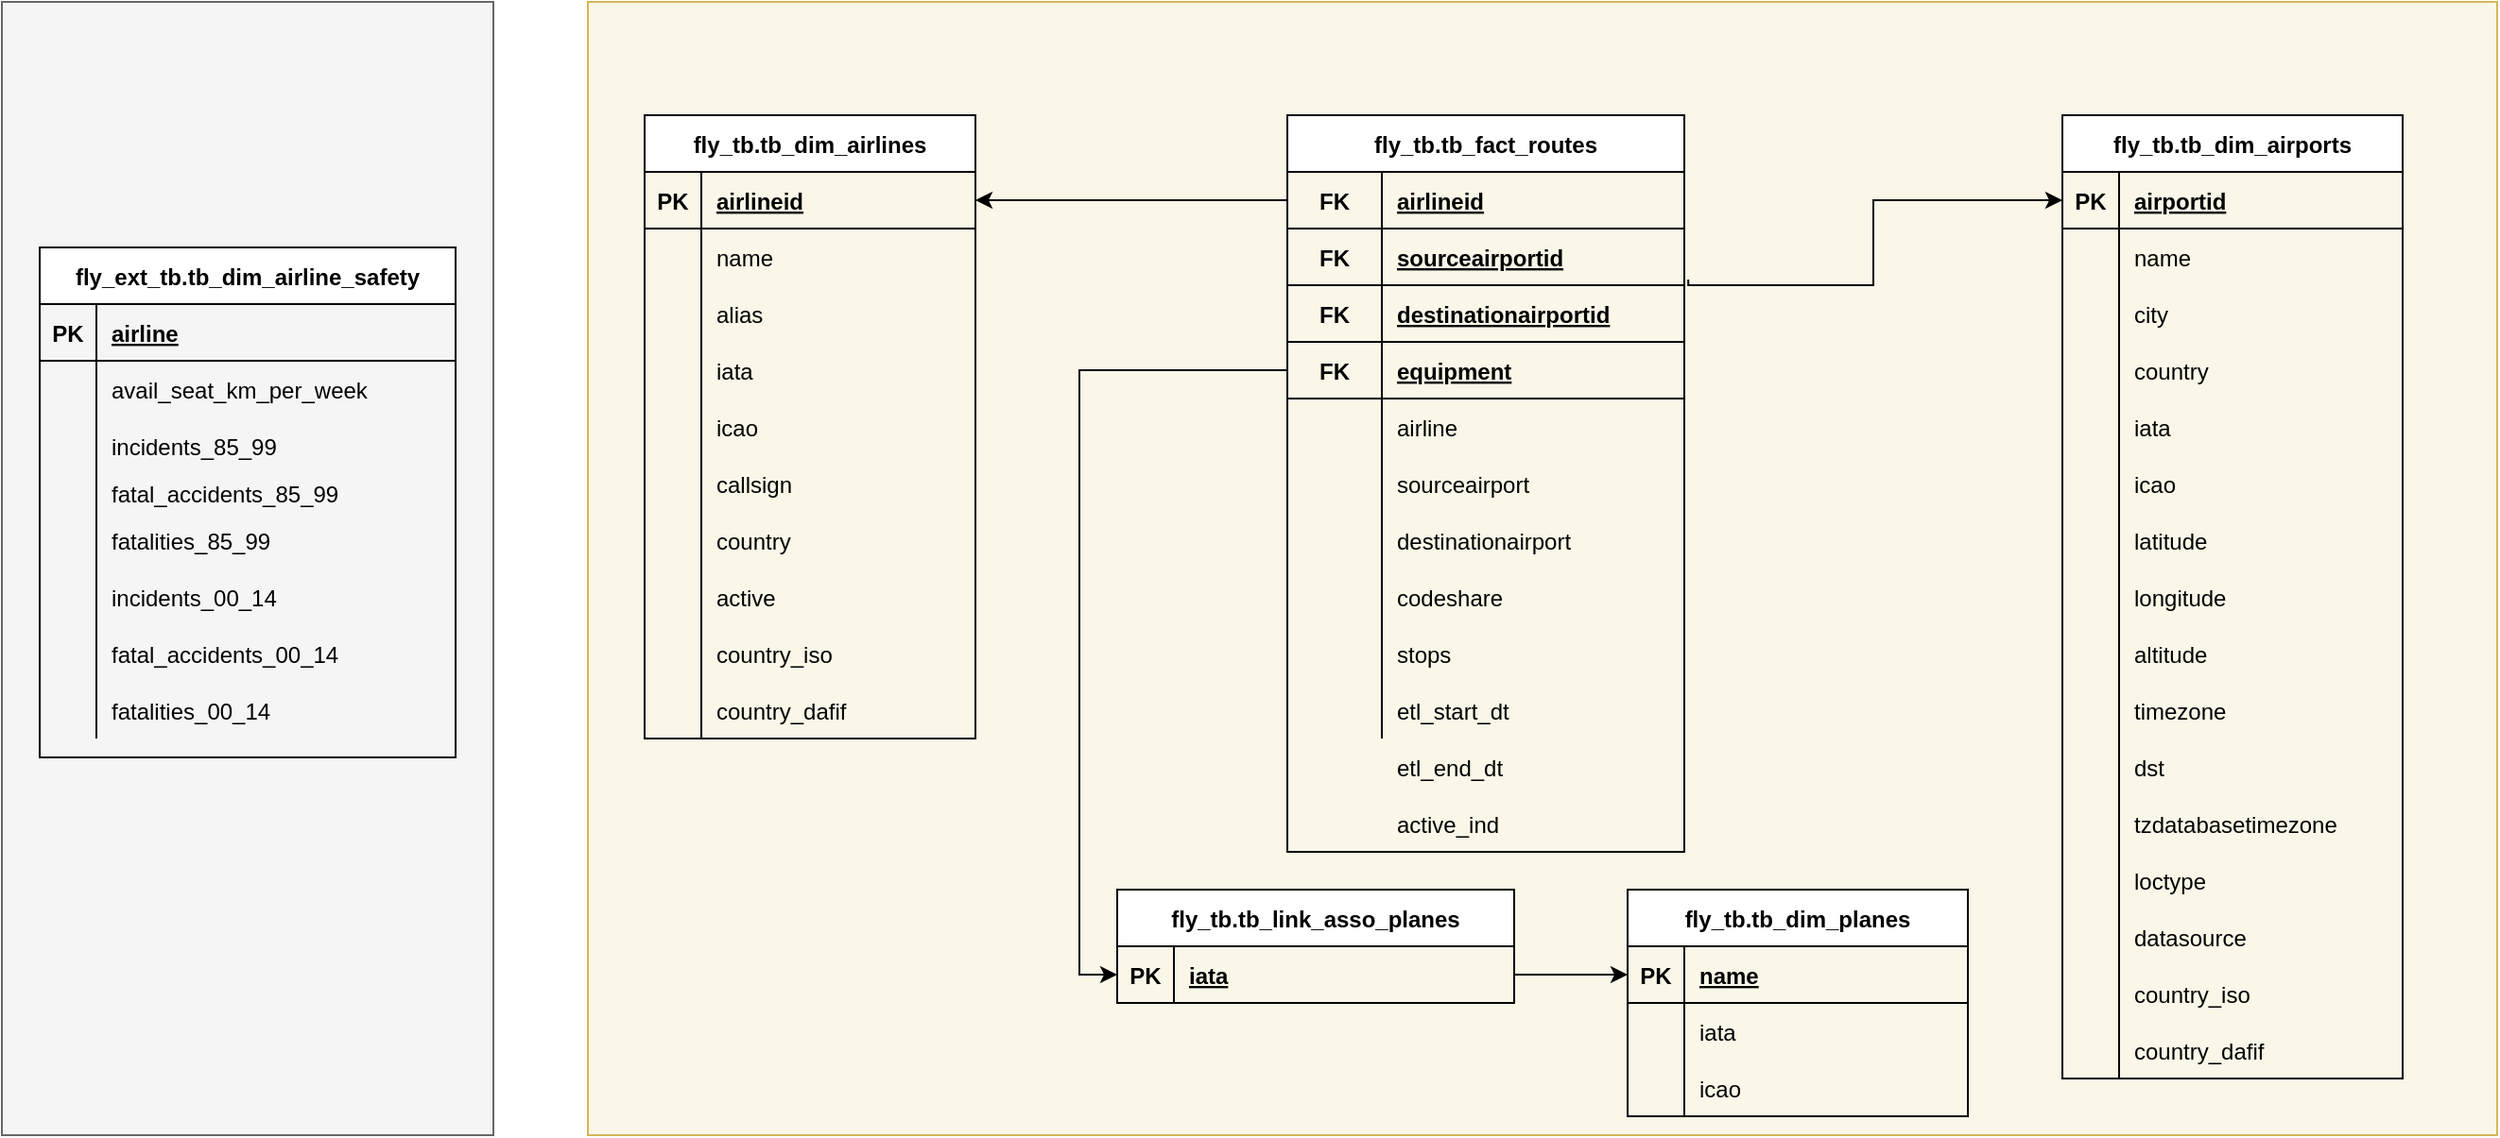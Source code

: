 <mxfile version="14.5.10" type="device"><diagram id="NFab6gvCGYxF5jPER8Xd" name="Page-1"><mxGraphModel dx="2272" dy="762" grid="1" gridSize="10" guides="1" tooltips="1" connect="1" arrows="1" fold="1" page="1" pageScale="1" pageWidth="850" pageHeight="1100" math="0" shadow="0"><root><mxCell id="0"/><mxCell id="1" parent="0"/><mxCell id="q0mh17gJMSyQB3SLsxiJ-3" value="" style="rounded=0;whiteSpace=wrap;html=1;shadow=0;glass=0;strokeColor=#d6b656;fillColor=#FAF7E8;" parent="1" vertex="1"><mxGeometry x="-510" y="120" width="1010" height="600" as="geometry"/></mxCell><mxCell id="LgAp9UeZQCerNe3HlsrK-99" value="fly_tb.tb_dim_airports" style="shape=table;startSize=30;container=1;collapsible=1;childLayout=tableLayout;fixedRows=1;rowLines=0;fontStyle=1;align=center;resizeLast=1;" parent="1" vertex="1"><mxGeometry x="270" y="180" width="180" height="510" as="geometry"/></mxCell><mxCell id="LgAp9UeZQCerNe3HlsrK-100" value="" style="shape=partialRectangle;collapsible=0;dropTarget=0;pointerEvents=0;fillColor=none;top=0;left=0;bottom=1;right=0;points=[[0,0.5],[1,0.5]];portConstraint=eastwest;" parent="LgAp9UeZQCerNe3HlsrK-99" vertex="1"><mxGeometry y="30" width="180" height="30" as="geometry"/></mxCell><mxCell id="LgAp9UeZQCerNe3HlsrK-101" value="PK" style="shape=partialRectangle;connectable=0;fillColor=none;top=0;left=0;bottom=0;right=0;fontStyle=1;overflow=hidden;" parent="LgAp9UeZQCerNe3HlsrK-100" vertex="1"><mxGeometry width="30" height="30" as="geometry"/></mxCell><mxCell id="LgAp9UeZQCerNe3HlsrK-102" value="airportid" style="shape=partialRectangle;connectable=0;fillColor=none;top=0;left=0;bottom=0;right=0;align=left;spacingLeft=6;fontStyle=5;overflow=hidden;" parent="LgAp9UeZQCerNe3HlsrK-100" vertex="1"><mxGeometry x="30" width="150" height="30" as="geometry"/></mxCell><mxCell id="LgAp9UeZQCerNe3HlsrK-103" value="" style="shape=partialRectangle;collapsible=0;dropTarget=0;pointerEvents=0;fillColor=none;top=0;left=0;bottom=0;right=0;points=[[0,0.5],[1,0.5]];portConstraint=eastwest;" parent="LgAp9UeZQCerNe3HlsrK-99" vertex="1"><mxGeometry y="60" width="180" height="30" as="geometry"/></mxCell><mxCell id="LgAp9UeZQCerNe3HlsrK-104" value="" style="shape=partialRectangle;connectable=0;fillColor=none;top=0;left=0;bottom=0;right=0;editable=1;overflow=hidden;" parent="LgAp9UeZQCerNe3HlsrK-103" vertex="1"><mxGeometry width="30" height="30" as="geometry"/></mxCell><mxCell id="LgAp9UeZQCerNe3HlsrK-105" value="name" style="shape=partialRectangle;connectable=0;fillColor=none;top=0;left=0;bottom=0;right=0;align=left;spacingLeft=6;overflow=hidden;" parent="LgAp9UeZQCerNe3HlsrK-103" vertex="1"><mxGeometry x="30" width="150" height="30" as="geometry"/></mxCell><mxCell id="LgAp9UeZQCerNe3HlsrK-106" value="" style="shape=partialRectangle;collapsible=0;dropTarget=0;pointerEvents=0;fillColor=none;top=0;left=0;bottom=0;right=0;points=[[0,0.5],[1,0.5]];portConstraint=eastwest;" parent="LgAp9UeZQCerNe3HlsrK-99" vertex="1"><mxGeometry y="90" width="180" height="30" as="geometry"/></mxCell><mxCell id="LgAp9UeZQCerNe3HlsrK-107" value="" style="shape=partialRectangle;connectable=0;fillColor=none;top=0;left=0;bottom=0;right=0;editable=1;overflow=hidden;" parent="LgAp9UeZQCerNe3HlsrK-106" vertex="1"><mxGeometry width="30" height="30" as="geometry"/></mxCell><mxCell id="LgAp9UeZQCerNe3HlsrK-108" value="city" style="shape=partialRectangle;connectable=0;fillColor=none;top=0;left=0;bottom=0;right=0;align=left;spacingLeft=6;overflow=hidden;" parent="LgAp9UeZQCerNe3HlsrK-106" vertex="1"><mxGeometry x="30" width="150" height="30" as="geometry"/></mxCell><mxCell id="LgAp9UeZQCerNe3HlsrK-109" value="" style="shape=partialRectangle;collapsible=0;dropTarget=0;pointerEvents=0;fillColor=none;top=0;left=0;bottom=0;right=0;points=[[0,0.5],[1,0.5]];portConstraint=eastwest;" parent="LgAp9UeZQCerNe3HlsrK-99" vertex="1"><mxGeometry y="120" width="180" height="30" as="geometry"/></mxCell><mxCell id="LgAp9UeZQCerNe3HlsrK-110" value="" style="shape=partialRectangle;connectable=0;fillColor=none;top=0;left=0;bottom=0;right=0;editable=1;overflow=hidden;" parent="LgAp9UeZQCerNe3HlsrK-109" vertex="1"><mxGeometry width="30" height="30" as="geometry"/></mxCell><mxCell id="LgAp9UeZQCerNe3HlsrK-111" value="country" style="shape=partialRectangle;connectable=0;fillColor=none;top=0;left=0;bottom=0;right=0;align=left;spacingLeft=6;overflow=hidden;" parent="LgAp9UeZQCerNe3HlsrK-109" vertex="1"><mxGeometry x="30" width="150" height="30" as="geometry"/></mxCell><mxCell id="LgAp9UeZQCerNe3HlsrK-112" value="" style="shape=partialRectangle;collapsible=0;dropTarget=0;pointerEvents=0;fillColor=none;top=0;left=0;bottom=0;right=0;points=[[0,0.5],[1,0.5]];portConstraint=eastwest;" parent="LgAp9UeZQCerNe3HlsrK-99" vertex="1"><mxGeometry y="150" width="180" height="30" as="geometry"/></mxCell><mxCell id="LgAp9UeZQCerNe3HlsrK-113" value="" style="shape=partialRectangle;connectable=0;fillColor=none;top=0;left=0;bottom=0;right=0;editable=1;overflow=hidden;" parent="LgAp9UeZQCerNe3HlsrK-112" vertex="1"><mxGeometry width="30" height="30" as="geometry"/></mxCell><mxCell id="LgAp9UeZQCerNe3HlsrK-114" value="iata" style="shape=partialRectangle;connectable=0;fillColor=none;top=0;left=0;bottom=0;right=0;align=left;spacingLeft=6;overflow=hidden;" parent="LgAp9UeZQCerNe3HlsrK-112" vertex="1"><mxGeometry x="30" width="150" height="30" as="geometry"/></mxCell><mxCell id="LgAp9UeZQCerNe3HlsrK-115" value="" style="shape=partialRectangle;collapsible=0;dropTarget=0;pointerEvents=0;fillColor=none;top=0;left=0;bottom=0;right=0;points=[[0,0.5],[1,0.5]];portConstraint=eastwest;" parent="LgAp9UeZQCerNe3HlsrK-99" vertex="1"><mxGeometry y="180" width="180" height="30" as="geometry"/></mxCell><mxCell id="LgAp9UeZQCerNe3HlsrK-116" value="" style="shape=partialRectangle;connectable=0;fillColor=none;top=0;left=0;bottom=0;right=0;editable=1;overflow=hidden;" parent="LgAp9UeZQCerNe3HlsrK-115" vertex="1"><mxGeometry width="30" height="30" as="geometry"/></mxCell><mxCell id="LgAp9UeZQCerNe3HlsrK-117" value="icao" style="shape=partialRectangle;connectable=0;fillColor=none;top=0;left=0;bottom=0;right=0;align=left;spacingLeft=6;overflow=hidden;" parent="LgAp9UeZQCerNe3HlsrK-115" vertex="1"><mxGeometry x="30" width="150" height="30" as="geometry"/></mxCell><mxCell id="LgAp9UeZQCerNe3HlsrK-118" value="" style="shape=partialRectangle;collapsible=0;dropTarget=0;pointerEvents=0;fillColor=none;top=0;left=0;bottom=0;right=0;points=[[0,0.5],[1,0.5]];portConstraint=eastwest;" parent="LgAp9UeZQCerNe3HlsrK-99" vertex="1"><mxGeometry y="210" width="180" height="30" as="geometry"/></mxCell><mxCell id="LgAp9UeZQCerNe3HlsrK-119" value="" style="shape=partialRectangle;connectable=0;fillColor=none;top=0;left=0;bottom=0;right=0;editable=1;overflow=hidden;" parent="LgAp9UeZQCerNe3HlsrK-118" vertex="1"><mxGeometry width="30" height="30" as="geometry"/></mxCell><mxCell id="LgAp9UeZQCerNe3HlsrK-120" value="latitude" style="shape=partialRectangle;connectable=0;fillColor=none;top=0;left=0;bottom=0;right=0;align=left;spacingLeft=6;overflow=hidden;" parent="LgAp9UeZQCerNe3HlsrK-118" vertex="1"><mxGeometry x="30" width="150" height="30" as="geometry"/></mxCell><mxCell id="LgAp9UeZQCerNe3HlsrK-121" value="" style="shape=partialRectangle;collapsible=0;dropTarget=0;pointerEvents=0;fillColor=none;top=0;left=0;bottom=0;right=0;points=[[0,0.5],[1,0.5]];portConstraint=eastwest;" parent="LgAp9UeZQCerNe3HlsrK-99" vertex="1"><mxGeometry y="240" width="180" height="30" as="geometry"/></mxCell><mxCell id="LgAp9UeZQCerNe3HlsrK-122" value="" style="shape=partialRectangle;connectable=0;fillColor=none;top=0;left=0;bottom=0;right=0;editable=1;overflow=hidden;" parent="LgAp9UeZQCerNe3HlsrK-121" vertex="1"><mxGeometry width="30" height="30" as="geometry"/></mxCell><mxCell id="LgAp9UeZQCerNe3HlsrK-123" value="longitude" style="shape=partialRectangle;connectable=0;fillColor=none;top=0;left=0;bottom=0;right=0;align=left;spacingLeft=6;overflow=hidden;" parent="LgAp9UeZQCerNe3HlsrK-121" vertex="1"><mxGeometry x="30" width="150" height="30" as="geometry"/></mxCell><mxCell id="LgAp9UeZQCerNe3HlsrK-124" value="" style="shape=partialRectangle;collapsible=0;dropTarget=0;pointerEvents=0;fillColor=none;top=0;left=0;bottom=0;right=0;points=[[0,0.5],[1,0.5]];portConstraint=eastwest;" parent="LgAp9UeZQCerNe3HlsrK-99" vertex="1"><mxGeometry y="270" width="180" height="30" as="geometry"/></mxCell><mxCell id="LgAp9UeZQCerNe3HlsrK-125" value="" style="shape=partialRectangle;connectable=0;fillColor=none;top=0;left=0;bottom=0;right=0;editable=1;overflow=hidden;" parent="LgAp9UeZQCerNe3HlsrK-124" vertex="1"><mxGeometry width="30" height="30" as="geometry"/></mxCell><mxCell id="LgAp9UeZQCerNe3HlsrK-126" value="altitude" style="shape=partialRectangle;connectable=0;fillColor=none;top=0;left=0;bottom=0;right=0;align=left;spacingLeft=6;overflow=hidden;" parent="LgAp9UeZQCerNe3HlsrK-124" vertex="1"><mxGeometry x="30" width="150" height="30" as="geometry"/></mxCell><mxCell id="LgAp9UeZQCerNe3HlsrK-127" value="" style="shape=partialRectangle;collapsible=0;dropTarget=0;pointerEvents=0;fillColor=none;top=0;left=0;bottom=0;right=0;points=[[0,0.5],[1,0.5]];portConstraint=eastwest;" parent="LgAp9UeZQCerNe3HlsrK-99" vertex="1"><mxGeometry y="300" width="180" height="30" as="geometry"/></mxCell><mxCell id="LgAp9UeZQCerNe3HlsrK-128" value="" style="shape=partialRectangle;connectable=0;fillColor=none;top=0;left=0;bottom=0;right=0;editable=1;overflow=hidden;" parent="LgAp9UeZQCerNe3HlsrK-127" vertex="1"><mxGeometry width="30" height="30" as="geometry"/></mxCell><mxCell id="LgAp9UeZQCerNe3HlsrK-129" value="timezone" style="shape=partialRectangle;connectable=0;fillColor=none;top=0;left=0;bottom=0;right=0;align=left;spacingLeft=6;overflow=hidden;" parent="LgAp9UeZQCerNe3HlsrK-127" vertex="1"><mxGeometry x="30" width="150" height="30" as="geometry"/></mxCell><mxCell id="LgAp9UeZQCerNe3HlsrK-130" value="" style="shape=partialRectangle;collapsible=0;dropTarget=0;pointerEvents=0;fillColor=none;top=0;left=0;bottom=0;right=0;points=[[0,0.5],[1,0.5]];portConstraint=eastwest;" parent="LgAp9UeZQCerNe3HlsrK-99" vertex="1"><mxGeometry y="330" width="180" height="30" as="geometry"/></mxCell><mxCell id="LgAp9UeZQCerNe3HlsrK-131" value="" style="shape=partialRectangle;connectable=0;fillColor=none;top=0;left=0;bottom=0;right=0;editable=1;overflow=hidden;" parent="LgAp9UeZQCerNe3HlsrK-130" vertex="1"><mxGeometry width="30" height="30" as="geometry"/></mxCell><mxCell id="LgAp9UeZQCerNe3HlsrK-132" value="dst" style="shape=partialRectangle;connectable=0;fillColor=none;top=0;left=0;bottom=0;right=0;align=left;spacingLeft=6;overflow=hidden;" parent="LgAp9UeZQCerNe3HlsrK-130" vertex="1"><mxGeometry x="30" width="150" height="30" as="geometry"/></mxCell><mxCell id="LgAp9UeZQCerNe3HlsrK-133" value="" style="shape=partialRectangle;collapsible=0;dropTarget=0;pointerEvents=0;fillColor=none;top=0;left=0;bottom=0;right=0;points=[[0,0.5],[1,0.5]];portConstraint=eastwest;" parent="LgAp9UeZQCerNe3HlsrK-99" vertex="1"><mxGeometry y="360" width="180" height="30" as="geometry"/></mxCell><mxCell id="LgAp9UeZQCerNe3HlsrK-134" value="" style="shape=partialRectangle;connectable=0;fillColor=none;top=0;left=0;bottom=0;right=0;editable=1;overflow=hidden;" parent="LgAp9UeZQCerNe3HlsrK-133" vertex="1"><mxGeometry width="30" height="30" as="geometry"/></mxCell><mxCell id="LgAp9UeZQCerNe3HlsrK-135" value="tzdatabasetimezone" style="shape=partialRectangle;connectable=0;fillColor=none;top=0;left=0;bottom=0;right=0;align=left;spacingLeft=6;overflow=hidden;" parent="LgAp9UeZQCerNe3HlsrK-133" vertex="1"><mxGeometry x="30" width="150" height="30" as="geometry"/></mxCell><mxCell id="LgAp9UeZQCerNe3HlsrK-136" value="" style="shape=partialRectangle;collapsible=0;dropTarget=0;pointerEvents=0;fillColor=none;top=0;left=0;bottom=0;right=0;points=[[0,0.5],[1,0.5]];portConstraint=eastwest;" parent="LgAp9UeZQCerNe3HlsrK-99" vertex="1"><mxGeometry y="390" width="180" height="30" as="geometry"/></mxCell><mxCell id="LgAp9UeZQCerNe3HlsrK-137" value="" style="shape=partialRectangle;connectable=0;fillColor=none;top=0;left=0;bottom=0;right=0;editable=1;overflow=hidden;" parent="LgAp9UeZQCerNe3HlsrK-136" vertex="1"><mxGeometry width="30" height="30" as="geometry"/></mxCell><mxCell id="LgAp9UeZQCerNe3HlsrK-138" value="loctype" style="shape=partialRectangle;connectable=0;fillColor=none;top=0;left=0;bottom=0;right=0;align=left;spacingLeft=6;overflow=hidden;" parent="LgAp9UeZQCerNe3HlsrK-136" vertex="1"><mxGeometry x="30" width="150" height="30" as="geometry"/></mxCell><mxCell id="LgAp9UeZQCerNe3HlsrK-139" value="" style="shape=partialRectangle;collapsible=0;dropTarget=0;pointerEvents=0;fillColor=none;top=0;left=0;bottom=0;right=0;points=[[0,0.5],[1,0.5]];portConstraint=eastwest;" parent="LgAp9UeZQCerNe3HlsrK-99" vertex="1"><mxGeometry y="420" width="180" height="30" as="geometry"/></mxCell><mxCell id="LgAp9UeZQCerNe3HlsrK-140" value="" style="shape=partialRectangle;connectable=0;fillColor=none;top=0;left=0;bottom=0;right=0;editable=1;overflow=hidden;" parent="LgAp9UeZQCerNe3HlsrK-139" vertex="1"><mxGeometry width="30" height="30" as="geometry"/></mxCell><mxCell id="LgAp9UeZQCerNe3HlsrK-141" value="datasource" style="shape=partialRectangle;connectable=0;fillColor=none;top=0;left=0;bottom=0;right=0;align=left;spacingLeft=6;overflow=hidden;" parent="LgAp9UeZQCerNe3HlsrK-139" vertex="1"><mxGeometry x="30" width="150" height="30" as="geometry"/></mxCell><mxCell id="LgAp9UeZQCerNe3HlsrK-229" value="" style="shape=partialRectangle;collapsible=0;dropTarget=0;pointerEvents=0;fillColor=none;top=0;left=0;bottom=0;right=0;points=[[0,0.5],[1,0.5]];portConstraint=eastwest;" parent="LgAp9UeZQCerNe3HlsrK-99" vertex="1"><mxGeometry y="450" width="180" height="30" as="geometry"/></mxCell><mxCell id="LgAp9UeZQCerNe3HlsrK-230" value="" style="shape=partialRectangle;connectable=0;fillColor=none;top=0;left=0;bottom=0;right=0;editable=1;overflow=hidden;" parent="LgAp9UeZQCerNe3HlsrK-229" vertex="1"><mxGeometry width="30" height="30" as="geometry"/></mxCell><mxCell id="LgAp9UeZQCerNe3HlsrK-231" value="country_iso" style="shape=partialRectangle;connectable=0;fillColor=none;top=0;left=0;bottom=0;right=0;align=left;spacingLeft=6;overflow=hidden;" parent="LgAp9UeZQCerNe3HlsrK-229" vertex="1"><mxGeometry x="30" width="150" height="30" as="geometry"/></mxCell><mxCell id="LgAp9UeZQCerNe3HlsrK-232" value="" style="shape=partialRectangle;collapsible=0;dropTarget=0;pointerEvents=0;fillColor=none;top=0;left=0;bottom=0;right=0;points=[[0,0.5],[1,0.5]];portConstraint=eastwest;" parent="LgAp9UeZQCerNe3HlsrK-99" vertex="1"><mxGeometry y="480" width="180" height="30" as="geometry"/></mxCell><mxCell id="LgAp9UeZQCerNe3HlsrK-233" value="" style="shape=partialRectangle;connectable=0;fillColor=none;top=0;left=0;bottom=0;right=0;editable=1;overflow=hidden;" parent="LgAp9UeZQCerNe3HlsrK-232" vertex="1"><mxGeometry width="30" height="30" as="geometry"/></mxCell><mxCell id="LgAp9UeZQCerNe3HlsrK-234" value="country_dafif" style="shape=partialRectangle;connectable=0;fillColor=none;top=0;left=0;bottom=0;right=0;align=left;spacingLeft=6;overflow=hidden;" parent="LgAp9UeZQCerNe3HlsrK-232" vertex="1"><mxGeometry x="30" width="150" height="30" as="geometry"/></mxCell><mxCell id="LgAp9UeZQCerNe3HlsrK-142" value="fly_tb.tb_dim_airlines" style="shape=table;startSize=30;container=1;collapsible=1;childLayout=tableLayout;fixedRows=1;rowLines=0;fontStyle=1;align=center;resizeLast=1;" parent="1" vertex="1"><mxGeometry x="-480" y="180" width="175" height="330" as="geometry"/></mxCell><mxCell id="LgAp9UeZQCerNe3HlsrK-143" value="" style="shape=partialRectangle;collapsible=0;dropTarget=0;pointerEvents=0;fillColor=none;top=0;left=0;bottom=1;right=0;points=[[0,0.5],[1,0.5]];portConstraint=eastwest;" parent="LgAp9UeZQCerNe3HlsrK-142" vertex="1"><mxGeometry y="30" width="175" height="30" as="geometry"/></mxCell><mxCell id="LgAp9UeZQCerNe3HlsrK-144" value="PK" style="shape=partialRectangle;connectable=0;fillColor=none;top=0;left=0;bottom=0;right=0;fontStyle=1;overflow=hidden;" parent="LgAp9UeZQCerNe3HlsrK-143" vertex="1"><mxGeometry width="30" height="30" as="geometry"/></mxCell><mxCell id="LgAp9UeZQCerNe3HlsrK-145" value="airlineid" style="shape=partialRectangle;connectable=0;fillColor=none;top=0;left=0;bottom=0;right=0;align=left;spacingLeft=6;fontStyle=5;overflow=hidden;" parent="LgAp9UeZQCerNe3HlsrK-143" vertex="1"><mxGeometry x="30" width="145" height="30" as="geometry"/></mxCell><mxCell id="LgAp9UeZQCerNe3HlsrK-146" value="" style="shape=partialRectangle;collapsible=0;dropTarget=0;pointerEvents=0;fillColor=none;top=0;left=0;bottom=0;right=0;points=[[0,0.5],[1,0.5]];portConstraint=eastwest;" parent="LgAp9UeZQCerNe3HlsrK-142" vertex="1"><mxGeometry y="60" width="175" height="30" as="geometry"/></mxCell><mxCell id="LgAp9UeZQCerNe3HlsrK-147" value="" style="shape=partialRectangle;connectable=0;fillColor=none;top=0;left=0;bottom=0;right=0;editable=1;overflow=hidden;" parent="LgAp9UeZQCerNe3HlsrK-146" vertex="1"><mxGeometry width="30" height="30" as="geometry"/></mxCell><mxCell id="LgAp9UeZQCerNe3HlsrK-148" value="name" style="shape=partialRectangle;connectable=0;fillColor=none;top=0;left=0;bottom=0;right=0;align=left;spacingLeft=6;overflow=hidden;" parent="LgAp9UeZQCerNe3HlsrK-146" vertex="1"><mxGeometry x="30" width="145" height="30" as="geometry"/></mxCell><mxCell id="LgAp9UeZQCerNe3HlsrK-149" value="" style="shape=partialRectangle;collapsible=0;dropTarget=0;pointerEvents=0;fillColor=none;top=0;left=0;bottom=0;right=0;points=[[0,0.5],[1,0.5]];portConstraint=eastwest;" parent="LgAp9UeZQCerNe3HlsrK-142" vertex="1"><mxGeometry y="90" width="175" height="30" as="geometry"/></mxCell><mxCell id="LgAp9UeZQCerNe3HlsrK-150" value="" style="shape=partialRectangle;connectable=0;fillColor=none;top=0;left=0;bottom=0;right=0;editable=1;overflow=hidden;" parent="LgAp9UeZQCerNe3HlsrK-149" vertex="1"><mxGeometry width="30" height="30" as="geometry"/></mxCell><mxCell id="LgAp9UeZQCerNe3HlsrK-151" value="alias" style="shape=partialRectangle;connectable=0;fillColor=none;top=0;left=0;bottom=0;right=0;align=left;spacingLeft=6;overflow=hidden;" parent="LgAp9UeZQCerNe3HlsrK-149" vertex="1"><mxGeometry x="30" width="145" height="30" as="geometry"/></mxCell><mxCell id="LgAp9UeZQCerNe3HlsrK-152" value="" style="shape=partialRectangle;collapsible=0;dropTarget=0;pointerEvents=0;fillColor=none;top=0;left=0;bottom=0;right=0;points=[[0,0.5],[1,0.5]];portConstraint=eastwest;" parent="LgAp9UeZQCerNe3HlsrK-142" vertex="1"><mxGeometry y="120" width="175" height="30" as="geometry"/></mxCell><mxCell id="LgAp9UeZQCerNe3HlsrK-153" value="" style="shape=partialRectangle;connectable=0;fillColor=none;top=0;left=0;bottom=0;right=0;editable=1;overflow=hidden;" parent="LgAp9UeZQCerNe3HlsrK-152" vertex="1"><mxGeometry width="30" height="30" as="geometry"/></mxCell><mxCell id="LgAp9UeZQCerNe3HlsrK-154" value="iata" style="shape=partialRectangle;connectable=0;fillColor=none;top=0;left=0;bottom=0;right=0;align=left;spacingLeft=6;overflow=hidden;" parent="LgAp9UeZQCerNe3HlsrK-152" vertex="1"><mxGeometry x="30" width="145" height="30" as="geometry"/></mxCell><mxCell id="LgAp9UeZQCerNe3HlsrK-155" value="" style="shape=partialRectangle;collapsible=0;dropTarget=0;pointerEvents=0;fillColor=none;top=0;left=0;bottom=0;right=0;points=[[0,0.5],[1,0.5]];portConstraint=eastwest;" parent="LgAp9UeZQCerNe3HlsrK-142" vertex="1"><mxGeometry y="150" width="175" height="30" as="geometry"/></mxCell><mxCell id="LgAp9UeZQCerNe3HlsrK-156" value="" style="shape=partialRectangle;connectable=0;fillColor=none;top=0;left=0;bottom=0;right=0;editable=1;overflow=hidden;" parent="LgAp9UeZQCerNe3HlsrK-155" vertex="1"><mxGeometry width="30" height="30" as="geometry"/></mxCell><mxCell id="LgAp9UeZQCerNe3HlsrK-157" value="icao" style="shape=partialRectangle;connectable=0;fillColor=none;top=0;left=0;bottom=0;right=0;align=left;spacingLeft=6;overflow=hidden;" parent="LgAp9UeZQCerNe3HlsrK-155" vertex="1"><mxGeometry x="30" width="145" height="30" as="geometry"/></mxCell><mxCell id="LgAp9UeZQCerNe3HlsrK-158" value="" style="shape=partialRectangle;collapsible=0;dropTarget=0;pointerEvents=0;fillColor=none;top=0;left=0;bottom=0;right=0;points=[[0,0.5],[1,0.5]];portConstraint=eastwest;" parent="LgAp9UeZQCerNe3HlsrK-142" vertex="1"><mxGeometry y="180" width="175" height="30" as="geometry"/></mxCell><mxCell id="LgAp9UeZQCerNe3HlsrK-159" value="" style="shape=partialRectangle;connectable=0;fillColor=none;top=0;left=0;bottom=0;right=0;editable=1;overflow=hidden;" parent="LgAp9UeZQCerNe3HlsrK-158" vertex="1"><mxGeometry width="30" height="30" as="geometry"/></mxCell><mxCell id="LgAp9UeZQCerNe3HlsrK-160" value="callsign" style="shape=partialRectangle;connectable=0;fillColor=none;top=0;left=0;bottom=0;right=0;align=left;spacingLeft=6;overflow=hidden;" parent="LgAp9UeZQCerNe3HlsrK-158" vertex="1"><mxGeometry x="30" width="145" height="30" as="geometry"/></mxCell><mxCell id="LgAp9UeZQCerNe3HlsrK-161" value="" style="shape=partialRectangle;collapsible=0;dropTarget=0;pointerEvents=0;fillColor=none;top=0;left=0;bottom=0;right=0;points=[[0,0.5],[1,0.5]];portConstraint=eastwest;" parent="LgAp9UeZQCerNe3HlsrK-142" vertex="1"><mxGeometry y="210" width="175" height="30" as="geometry"/></mxCell><mxCell id="LgAp9UeZQCerNe3HlsrK-162" value="" style="shape=partialRectangle;connectable=0;fillColor=none;top=0;left=0;bottom=0;right=0;editable=1;overflow=hidden;" parent="LgAp9UeZQCerNe3HlsrK-161" vertex="1"><mxGeometry width="30" height="30" as="geometry"/></mxCell><mxCell id="LgAp9UeZQCerNe3HlsrK-163" value="country      " style="shape=partialRectangle;connectable=0;fillColor=none;top=0;left=0;bottom=0;right=0;align=left;spacingLeft=6;overflow=hidden;" parent="LgAp9UeZQCerNe3HlsrK-161" vertex="1"><mxGeometry x="30" width="145" height="30" as="geometry"/></mxCell><mxCell id="LgAp9UeZQCerNe3HlsrK-164" value="" style="shape=partialRectangle;collapsible=0;dropTarget=0;pointerEvents=0;fillColor=none;top=0;left=0;bottom=0;right=0;points=[[0,0.5],[1,0.5]];portConstraint=eastwest;" parent="LgAp9UeZQCerNe3HlsrK-142" vertex="1"><mxGeometry y="240" width="175" height="30" as="geometry"/></mxCell><mxCell id="LgAp9UeZQCerNe3HlsrK-165" value="" style="shape=partialRectangle;connectable=0;fillColor=none;top=0;left=0;bottom=0;right=0;editable=1;overflow=hidden;" parent="LgAp9UeZQCerNe3HlsrK-164" vertex="1"><mxGeometry width="30" height="30" as="geometry"/></mxCell><mxCell id="LgAp9UeZQCerNe3HlsrK-166" value="active       " style="shape=partialRectangle;connectable=0;fillColor=none;top=0;left=0;bottom=0;right=0;align=left;spacingLeft=6;overflow=hidden;" parent="LgAp9UeZQCerNe3HlsrK-164" vertex="1"><mxGeometry x="30" width="145" height="30" as="geometry"/></mxCell><mxCell id="LgAp9UeZQCerNe3HlsrK-220" value="" style="shape=partialRectangle;collapsible=0;dropTarget=0;pointerEvents=0;fillColor=none;top=0;left=0;bottom=0;right=0;points=[[0,0.5],[1,0.5]];portConstraint=eastwest;" parent="LgAp9UeZQCerNe3HlsrK-142" vertex="1"><mxGeometry y="270" width="175" height="30" as="geometry"/></mxCell><mxCell id="LgAp9UeZQCerNe3HlsrK-221" value="" style="shape=partialRectangle;connectable=0;fillColor=none;top=0;left=0;bottom=0;right=0;editable=1;overflow=hidden;" parent="LgAp9UeZQCerNe3HlsrK-220" vertex="1"><mxGeometry width="30" height="30" as="geometry"/></mxCell><mxCell id="LgAp9UeZQCerNe3HlsrK-222" value="country_iso" style="shape=partialRectangle;connectable=0;fillColor=none;top=0;left=0;bottom=0;right=0;align=left;spacingLeft=6;overflow=hidden;" parent="LgAp9UeZQCerNe3HlsrK-220" vertex="1"><mxGeometry x="30" width="145" height="30" as="geometry"/></mxCell><mxCell id="LgAp9UeZQCerNe3HlsrK-223" value="" style="shape=partialRectangle;collapsible=0;dropTarget=0;pointerEvents=0;fillColor=none;top=0;left=0;bottom=0;right=0;points=[[0,0.5],[1,0.5]];portConstraint=eastwest;" parent="LgAp9UeZQCerNe3HlsrK-142" vertex="1"><mxGeometry y="300" width="175" height="30" as="geometry"/></mxCell><mxCell id="LgAp9UeZQCerNe3HlsrK-224" value="" style="shape=partialRectangle;connectable=0;fillColor=none;top=0;left=0;bottom=0;right=0;editable=1;overflow=hidden;" parent="LgAp9UeZQCerNe3HlsrK-223" vertex="1"><mxGeometry width="30" height="30" as="geometry"/></mxCell><mxCell id="LgAp9UeZQCerNe3HlsrK-225" value="country_dafif" style="shape=partialRectangle;connectable=0;fillColor=none;top=0;left=0;bottom=0;right=0;align=left;spacingLeft=6;overflow=hidden;" parent="LgAp9UeZQCerNe3HlsrK-223" vertex="1"><mxGeometry x="30" width="145" height="30" as="geometry"/></mxCell><mxCell id="LgAp9UeZQCerNe3HlsrK-167" value="fly_tb.tb_dim_planes" style="shape=table;startSize=30;container=1;collapsible=1;childLayout=tableLayout;fixedRows=1;rowLines=0;fontStyle=1;align=center;resizeLast=1;" parent="1" vertex="1"><mxGeometry x="40" y="590" width="180" height="120" as="geometry"/></mxCell><mxCell id="LgAp9UeZQCerNe3HlsrK-168" value="" style="shape=partialRectangle;collapsible=0;dropTarget=0;pointerEvents=0;fillColor=none;top=0;left=0;bottom=1;right=0;points=[[0,0.5],[1,0.5]];portConstraint=eastwest;" parent="LgAp9UeZQCerNe3HlsrK-167" vertex="1"><mxGeometry y="30" width="180" height="30" as="geometry"/></mxCell><mxCell id="LgAp9UeZQCerNe3HlsrK-169" value="PK" style="shape=partialRectangle;connectable=0;fillColor=none;top=0;left=0;bottom=0;right=0;fontStyle=1;overflow=hidden;" parent="LgAp9UeZQCerNe3HlsrK-168" vertex="1"><mxGeometry width="30" height="30" as="geometry"/></mxCell><mxCell id="LgAp9UeZQCerNe3HlsrK-170" value="name" style="shape=partialRectangle;connectable=0;fillColor=none;top=0;left=0;bottom=0;right=0;align=left;spacingLeft=6;fontStyle=5;overflow=hidden;" parent="LgAp9UeZQCerNe3HlsrK-168" vertex="1"><mxGeometry x="30" width="150" height="30" as="geometry"/></mxCell><mxCell id="LgAp9UeZQCerNe3HlsrK-171" value="" style="shape=partialRectangle;collapsible=0;dropTarget=0;pointerEvents=0;fillColor=none;top=0;left=0;bottom=0;right=0;points=[[0,0.5],[1,0.5]];portConstraint=eastwest;" parent="LgAp9UeZQCerNe3HlsrK-167" vertex="1"><mxGeometry y="60" width="180" height="30" as="geometry"/></mxCell><mxCell id="LgAp9UeZQCerNe3HlsrK-172" value="" style="shape=partialRectangle;connectable=0;fillColor=none;top=0;left=0;bottom=0;right=0;editable=1;overflow=hidden;" parent="LgAp9UeZQCerNe3HlsrK-171" vertex="1"><mxGeometry width="30" height="30" as="geometry"/></mxCell><mxCell id="LgAp9UeZQCerNe3HlsrK-173" value="iata" style="shape=partialRectangle;connectable=0;fillColor=none;top=0;left=0;bottom=0;right=0;align=left;spacingLeft=6;overflow=hidden;" parent="LgAp9UeZQCerNe3HlsrK-171" vertex="1"><mxGeometry x="30" width="150" height="30" as="geometry"/></mxCell><mxCell id="LgAp9UeZQCerNe3HlsrK-174" value="" style="shape=partialRectangle;collapsible=0;dropTarget=0;pointerEvents=0;fillColor=none;top=0;left=0;bottom=0;right=0;points=[[0,0.5],[1,0.5]];portConstraint=eastwest;" parent="LgAp9UeZQCerNe3HlsrK-167" vertex="1"><mxGeometry y="90" width="180" height="30" as="geometry"/></mxCell><mxCell id="LgAp9UeZQCerNe3HlsrK-175" value="" style="shape=partialRectangle;connectable=0;fillColor=none;top=0;left=0;bottom=0;right=0;editable=1;overflow=hidden;" parent="LgAp9UeZQCerNe3HlsrK-174" vertex="1"><mxGeometry width="30" height="30" as="geometry"/></mxCell><mxCell id="LgAp9UeZQCerNe3HlsrK-176" value="icao" style="shape=partialRectangle;connectable=0;fillColor=none;top=0;left=0;bottom=0;right=0;align=left;spacingLeft=6;overflow=hidden;" parent="LgAp9UeZQCerNe3HlsrK-174" vertex="1"><mxGeometry x="30" width="150" height="30" as="geometry"/></mxCell><mxCell id="LgAp9UeZQCerNe3HlsrK-178" value="fly_tb.tb_fact_routes" style="shape=table;startSize=30;container=1;collapsible=1;childLayout=tableLayout;fixedRows=1;rowLines=0;fontStyle=1;align=center;resizeLast=1;" parent="1" vertex="1"><mxGeometry x="-140" y="180" width="210" height="390" as="geometry"/></mxCell><mxCell id="LgAp9UeZQCerNe3HlsrK-179" value="" style="shape=partialRectangle;collapsible=0;dropTarget=0;pointerEvents=0;fillColor=none;top=0;left=0;bottom=1;right=0;points=[[0,0.5],[1,0.5]];portConstraint=eastwest;" parent="LgAp9UeZQCerNe3HlsrK-178" vertex="1"><mxGeometry y="30" width="210" height="30" as="geometry"/></mxCell><mxCell id="LgAp9UeZQCerNe3HlsrK-180" value="FK" style="shape=partialRectangle;connectable=0;fillColor=none;top=0;left=0;bottom=0;right=0;fontStyle=1;overflow=hidden;" parent="LgAp9UeZQCerNe3HlsrK-179" vertex="1"><mxGeometry width="50" height="30" as="geometry"/></mxCell><mxCell id="LgAp9UeZQCerNe3HlsrK-181" value="airlineid" style="shape=partialRectangle;connectable=0;fillColor=none;top=0;left=0;bottom=0;right=0;align=left;spacingLeft=6;fontStyle=5;overflow=hidden;" parent="LgAp9UeZQCerNe3HlsrK-179" vertex="1"><mxGeometry x="50" width="160" height="30" as="geometry"/></mxCell><mxCell id="LgAp9UeZQCerNe3HlsrK-182" value="" style="shape=partialRectangle;collapsible=0;dropTarget=0;pointerEvents=0;fillColor=none;top=0;left=0;bottom=1;right=0;points=[[0,0.5],[1,0.5]];portConstraint=eastwest;" parent="LgAp9UeZQCerNe3HlsrK-178" vertex="1"><mxGeometry y="60" width="210" height="30" as="geometry"/></mxCell><mxCell id="LgAp9UeZQCerNe3HlsrK-183" value="FK" style="shape=partialRectangle;connectable=0;fillColor=none;top=0;left=0;bottom=0;right=0;fontStyle=1;overflow=hidden;" parent="LgAp9UeZQCerNe3HlsrK-182" vertex="1"><mxGeometry width="50" height="30" as="geometry"/></mxCell><mxCell id="LgAp9UeZQCerNe3HlsrK-184" value="sourceairportid" style="shape=partialRectangle;connectable=0;fillColor=none;top=0;left=0;bottom=0;right=0;align=left;spacingLeft=6;fontStyle=5;overflow=hidden;" parent="LgAp9UeZQCerNe3HlsrK-182" vertex="1"><mxGeometry x="50" width="160" height="30" as="geometry"/></mxCell><mxCell id="LgAp9UeZQCerNe3HlsrK-235" value="" style="shape=partialRectangle;collapsible=0;dropTarget=0;pointerEvents=0;fillColor=none;top=0;left=0;bottom=1;right=0;points=[[0,0.5],[1,0.5]];portConstraint=eastwest;" parent="LgAp9UeZQCerNe3HlsrK-178" vertex="1"><mxGeometry y="90" width="210" height="30" as="geometry"/></mxCell><mxCell id="LgAp9UeZQCerNe3HlsrK-236" value="FK" style="shape=partialRectangle;connectable=0;fillColor=none;top=0;left=0;bottom=0;right=0;fontStyle=1;overflow=hidden;" parent="LgAp9UeZQCerNe3HlsrK-235" vertex="1"><mxGeometry width="50" height="30" as="geometry"/></mxCell><mxCell id="LgAp9UeZQCerNe3HlsrK-237" value="destinationairportid" style="shape=partialRectangle;connectable=0;fillColor=none;top=0;left=0;bottom=0;right=0;align=left;spacingLeft=6;fontStyle=5;overflow=hidden;" parent="LgAp9UeZQCerNe3HlsrK-235" vertex="1"><mxGeometry x="50" width="160" height="30" as="geometry"/></mxCell><mxCell id="LgAp9UeZQCerNe3HlsrK-185" value="" style="shape=partialRectangle;collapsible=0;dropTarget=0;pointerEvents=0;fillColor=none;top=0;left=0;bottom=1;right=0;points=[[0,0.5],[1,0.5]];portConstraint=eastwest;" parent="LgAp9UeZQCerNe3HlsrK-178" vertex="1"><mxGeometry y="120" width="210" height="30" as="geometry"/></mxCell><mxCell id="LgAp9UeZQCerNe3HlsrK-186" value="FK" style="shape=partialRectangle;connectable=0;fillColor=none;top=0;left=0;bottom=0;right=0;fontStyle=1;overflow=hidden;" parent="LgAp9UeZQCerNe3HlsrK-185" vertex="1"><mxGeometry width="50" height="30" as="geometry"/></mxCell><mxCell id="LgAp9UeZQCerNe3HlsrK-187" value="equipment" style="shape=partialRectangle;connectable=0;fillColor=none;top=0;left=0;bottom=0;right=0;align=left;spacingLeft=6;fontStyle=5;overflow=hidden;" parent="LgAp9UeZQCerNe3HlsrK-185" vertex="1"><mxGeometry x="50" width="160" height="30" as="geometry"/></mxCell><mxCell id="9R-GiDwxox-KX1bHcxtX-1" value="" style="shape=partialRectangle;collapsible=0;dropTarget=0;pointerEvents=0;fillColor=none;top=0;left=0;bottom=0;right=0;points=[[0,0.5],[1,0.5]];portConstraint=eastwest;" parent="LgAp9UeZQCerNe3HlsrK-178" vertex="1"><mxGeometry y="150" width="210" height="30" as="geometry"/></mxCell><mxCell id="9R-GiDwxox-KX1bHcxtX-2" value="" style="shape=partialRectangle;connectable=0;fillColor=none;top=0;left=0;bottom=0;right=0;editable=1;overflow=hidden;" parent="9R-GiDwxox-KX1bHcxtX-1" vertex="1"><mxGeometry width="50" height="30" as="geometry"/></mxCell><mxCell id="9R-GiDwxox-KX1bHcxtX-3" value="airline" style="shape=partialRectangle;connectable=0;fillColor=none;top=0;left=0;bottom=0;right=0;align=left;spacingLeft=6;overflow=hidden;" parent="9R-GiDwxox-KX1bHcxtX-1" vertex="1"><mxGeometry x="50" width="160" height="30" as="geometry"/></mxCell><mxCell id="LgAp9UeZQCerNe3HlsrK-191" value="" style="shape=partialRectangle;collapsible=0;dropTarget=0;pointerEvents=0;fillColor=none;top=0;left=0;bottom=0;right=0;points=[[0,0.5],[1,0.5]];portConstraint=eastwest;" parent="LgAp9UeZQCerNe3HlsrK-178" vertex="1"><mxGeometry y="180" width="210" height="30" as="geometry"/></mxCell><mxCell id="LgAp9UeZQCerNe3HlsrK-192" value="" style="shape=partialRectangle;connectable=0;fillColor=none;top=0;left=0;bottom=0;right=0;editable=1;overflow=hidden;" parent="LgAp9UeZQCerNe3HlsrK-191" vertex="1"><mxGeometry width="50" height="30" as="geometry"/></mxCell><mxCell id="LgAp9UeZQCerNe3HlsrK-193" value="sourceairport" style="shape=partialRectangle;connectable=0;fillColor=none;top=0;left=0;bottom=0;right=0;align=left;spacingLeft=6;overflow=hidden;" parent="LgAp9UeZQCerNe3HlsrK-191" vertex="1"><mxGeometry x="50" width="160" height="30" as="geometry"/></mxCell><mxCell id="LgAp9UeZQCerNe3HlsrK-194" value="" style="shape=partialRectangle;collapsible=0;dropTarget=0;pointerEvents=0;fillColor=none;top=0;left=0;bottom=0;right=0;points=[[0,0.5],[1,0.5]];portConstraint=eastwest;" parent="LgAp9UeZQCerNe3HlsrK-178" vertex="1"><mxGeometry y="210" width="210" height="30" as="geometry"/></mxCell><mxCell id="LgAp9UeZQCerNe3HlsrK-195" value="" style="shape=partialRectangle;connectable=0;fillColor=none;top=0;left=0;bottom=0;right=0;editable=1;overflow=hidden;" parent="LgAp9UeZQCerNe3HlsrK-194" vertex="1"><mxGeometry width="50" height="30" as="geometry"/></mxCell><mxCell id="LgAp9UeZQCerNe3HlsrK-196" value="destinationairport" style="shape=partialRectangle;connectable=0;fillColor=none;top=0;left=0;bottom=0;right=0;align=left;spacingLeft=6;overflow=hidden;" parent="LgAp9UeZQCerNe3HlsrK-194" vertex="1"><mxGeometry x="50" width="160" height="30" as="geometry"/></mxCell><mxCell id="LgAp9UeZQCerNe3HlsrK-197" value="" style="shape=partialRectangle;collapsible=0;dropTarget=0;pointerEvents=0;fillColor=none;top=0;left=0;bottom=0;right=0;points=[[0,0.5],[1,0.5]];portConstraint=eastwest;" parent="LgAp9UeZQCerNe3HlsrK-178" vertex="1"><mxGeometry y="240" width="210" height="30" as="geometry"/></mxCell><mxCell id="LgAp9UeZQCerNe3HlsrK-198" value="" style="shape=partialRectangle;connectable=0;fillColor=none;top=0;left=0;bottom=0;right=0;editable=1;overflow=hidden;" parent="LgAp9UeZQCerNe3HlsrK-197" vertex="1"><mxGeometry width="50" height="30" as="geometry"/></mxCell><mxCell id="LgAp9UeZQCerNe3HlsrK-199" value="codeshare" style="shape=partialRectangle;connectable=0;fillColor=none;top=0;left=0;bottom=0;right=0;align=left;spacingLeft=6;overflow=hidden;" parent="LgAp9UeZQCerNe3HlsrK-197" vertex="1"><mxGeometry x="50" width="160" height="30" as="geometry"/></mxCell><mxCell id="LgAp9UeZQCerNe3HlsrK-200" value="" style="shape=partialRectangle;collapsible=0;dropTarget=0;pointerEvents=0;fillColor=none;top=0;left=0;bottom=0;right=0;points=[[0,0.5],[1,0.5]];portConstraint=eastwest;" parent="LgAp9UeZQCerNe3HlsrK-178" vertex="1"><mxGeometry y="270" width="210" height="30" as="geometry"/></mxCell><mxCell id="LgAp9UeZQCerNe3HlsrK-201" value="" style="shape=partialRectangle;connectable=0;fillColor=none;top=0;left=0;bottom=0;right=0;editable=1;overflow=hidden;" parent="LgAp9UeZQCerNe3HlsrK-200" vertex="1"><mxGeometry width="50" height="30" as="geometry"/></mxCell><mxCell id="LgAp9UeZQCerNe3HlsrK-202" value="stops" style="shape=partialRectangle;connectable=0;fillColor=none;top=0;left=0;bottom=0;right=0;align=left;spacingLeft=6;overflow=hidden;" parent="LgAp9UeZQCerNe3HlsrK-200" vertex="1"><mxGeometry x="50" width="160" height="30" as="geometry"/></mxCell><mxCell id="vEVjaAL8_CsKg8BI8gFl-1" value="" style="shape=partialRectangle;collapsible=0;dropTarget=0;pointerEvents=0;fillColor=none;top=0;left=0;bottom=0;right=0;points=[[0,0.5],[1,0.5]];portConstraint=eastwest;" parent="LgAp9UeZQCerNe3HlsrK-178" vertex="1"><mxGeometry y="300" width="210" height="30" as="geometry"/></mxCell><mxCell id="vEVjaAL8_CsKg8BI8gFl-2" value="" style="shape=partialRectangle;connectable=0;fillColor=none;top=0;left=0;bottom=0;right=0;editable=1;overflow=hidden;fontStyle=1" parent="vEVjaAL8_CsKg8BI8gFl-1" vertex="1"><mxGeometry width="50" height="30" as="geometry"/></mxCell><mxCell id="vEVjaAL8_CsKg8BI8gFl-3" value="etl_start_dt" style="shape=partialRectangle;connectable=0;fillColor=none;top=0;left=0;bottom=0;right=0;align=left;spacingLeft=6;overflow=hidden;" parent="vEVjaAL8_CsKg8BI8gFl-1" vertex="1"><mxGeometry x="50" width="160" height="30" as="geometry"/></mxCell><mxCell id="LgAp9UeZQCerNe3HlsrK-238" style="edgeStyle=orthogonalEdgeStyle;rounded=0;orthogonalLoop=1;jettySize=auto;html=1;entryX=1;entryY=0.5;entryDx=0;entryDy=0;endArrow=classic;endFill=1;" parent="1" source="LgAp9UeZQCerNe3HlsrK-179" target="LgAp9UeZQCerNe3HlsrK-143" edge="1"><mxGeometry relative="1" as="geometry"/></mxCell><mxCell id="LgAp9UeZQCerNe3HlsrK-240" style="edgeStyle=orthogonalEdgeStyle;rounded=0;orthogonalLoop=1;jettySize=auto;html=1;entryX=1.01;entryY=0.9;entryDx=0;entryDy=0;endArrow=none;endFill=0;startArrow=classic;startFill=1;entryPerimeter=0;" parent="1" source="LgAp9UeZQCerNe3HlsrK-100" target="LgAp9UeZQCerNe3HlsrK-182" edge="1"><mxGeometry relative="1" as="geometry"><Array as="points"><mxPoint x="170" y="225"/><mxPoint x="170" y="270"/><mxPoint x="72" y="270"/></Array></mxGeometry></mxCell><mxCell id="vEVjaAL8_CsKg8BI8gFl-4" value="fly_tb.tb_link_asso_planes" style="shape=table;startSize=30;container=1;collapsible=1;childLayout=tableLayout;fixedRows=1;rowLines=0;fontStyle=1;align=center;resizeLast=1;" parent="1" vertex="1"><mxGeometry x="-230" y="590" width="210" height="60" as="geometry"/></mxCell><mxCell id="vEVjaAL8_CsKg8BI8gFl-5" value="" style="shape=partialRectangle;collapsible=0;dropTarget=0;pointerEvents=0;fillColor=none;top=0;left=0;bottom=1;right=0;points=[[0,0.5],[1,0.5]];portConstraint=eastwest;" parent="vEVjaAL8_CsKg8BI8gFl-4" vertex="1"><mxGeometry y="30" width="210" height="30" as="geometry"/></mxCell><mxCell id="vEVjaAL8_CsKg8BI8gFl-6" value="PK" style="shape=partialRectangle;connectable=0;fillColor=none;top=0;left=0;bottom=0;right=0;fontStyle=1;overflow=hidden;" parent="vEVjaAL8_CsKg8BI8gFl-5" vertex="1"><mxGeometry width="30" height="30" as="geometry"/></mxCell><mxCell id="vEVjaAL8_CsKg8BI8gFl-7" value="iata" style="shape=partialRectangle;connectable=0;fillColor=none;top=0;left=0;bottom=0;right=0;align=left;spacingLeft=6;fontStyle=5;overflow=hidden;" parent="vEVjaAL8_CsKg8BI8gFl-5" vertex="1"><mxGeometry x="30" width="180" height="30" as="geometry"/></mxCell><mxCell id="vEVjaAL8_CsKg8BI8gFl-17" style="edgeStyle=orthogonalEdgeStyle;rounded=0;orthogonalLoop=1;jettySize=auto;html=1;entryX=0;entryY=0.5;entryDx=0;entryDy=0;" parent="1" source="LgAp9UeZQCerNe3HlsrK-185" target="vEVjaAL8_CsKg8BI8gFl-5" edge="1"><mxGeometry relative="1" as="geometry"/></mxCell><mxCell id="vEVjaAL8_CsKg8BI8gFl-18" style="edgeStyle=orthogonalEdgeStyle;rounded=0;orthogonalLoop=1;jettySize=auto;html=1;entryX=0;entryY=0.5;entryDx=0;entryDy=0;" parent="1" source="vEVjaAL8_CsKg8BI8gFl-5" target="LgAp9UeZQCerNe3HlsrK-168" edge="1"><mxGeometry relative="1" as="geometry"/></mxCell><mxCell id="q0mh17gJMSyQB3SLsxiJ-1" value="active_ind" style="shape=partialRectangle;connectable=0;fillColor=none;top=0;left=0;bottom=0;right=0;align=left;spacingLeft=6;overflow=hidden;" parent="1" vertex="1"><mxGeometry x="-90" y="540" width="160" height="30" as="geometry"/></mxCell><mxCell id="q0mh17gJMSyQB3SLsxiJ-2" value="etl_end_dt" style="shape=partialRectangle;connectable=0;fillColor=none;top=0;left=0;bottom=0;right=0;align=left;spacingLeft=6;overflow=hidden;" parent="1" vertex="1"><mxGeometry x="-90" y="510" width="160" height="30" as="geometry"/></mxCell><mxCell id="q0mh17gJMSyQB3SLsxiJ-4" value="" style="rounded=0;whiteSpace=wrap;html=1;shadow=0;glass=0;fillColor=#f5f5f5;strokeColor=#666666;fontColor=#333333;" parent="1" vertex="1"><mxGeometry x="-820" y="120" width="260" height="600" as="geometry"/></mxCell><mxCell id="LgAp9UeZQCerNe3HlsrK-244" value="fly_ext_tb.tb_dim_airline_safety" style="shape=table;startSize=30;container=1;collapsible=1;childLayout=tableLayout;fixedRows=1;rowLines=0;fontStyle=1;align=center;resizeLast=1;" parent="1" vertex="1"><mxGeometry x="-800" y="250" width="220" height="270" as="geometry"/></mxCell><mxCell id="LgAp9UeZQCerNe3HlsrK-245" value="" style="shape=partialRectangle;collapsible=0;dropTarget=0;pointerEvents=0;fillColor=none;top=0;left=0;bottom=1;right=0;points=[[0,0.5],[1,0.5]];portConstraint=eastwest;" parent="LgAp9UeZQCerNe3HlsrK-244" vertex="1"><mxGeometry y="30" width="220" height="30" as="geometry"/></mxCell><mxCell id="LgAp9UeZQCerNe3HlsrK-246" value="PK" style="shape=partialRectangle;connectable=0;fillColor=none;top=0;left=0;bottom=0;right=0;fontStyle=1;overflow=hidden;" parent="LgAp9UeZQCerNe3HlsrK-245" vertex="1"><mxGeometry width="30" height="30" as="geometry"/></mxCell><mxCell id="LgAp9UeZQCerNe3HlsrK-247" value="airline" style="shape=partialRectangle;connectable=0;fillColor=none;top=0;left=0;bottom=0;right=0;align=left;spacingLeft=6;fontStyle=5;overflow=hidden;" parent="LgAp9UeZQCerNe3HlsrK-245" vertex="1"><mxGeometry x="30" width="190" height="30" as="geometry"/></mxCell><mxCell id="LgAp9UeZQCerNe3HlsrK-248" value="" style="shape=partialRectangle;collapsible=0;dropTarget=0;pointerEvents=0;fillColor=none;top=0;left=0;bottom=0;right=0;points=[[0,0.5],[1,0.5]];portConstraint=eastwest;" parent="LgAp9UeZQCerNe3HlsrK-244" vertex="1"><mxGeometry y="60" width="220" height="30" as="geometry"/></mxCell><mxCell id="LgAp9UeZQCerNe3HlsrK-249" value="" style="shape=partialRectangle;connectable=0;fillColor=none;top=0;left=0;bottom=0;right=0;editable=1;overflow=hidden;" parent="LgAp9UeZQCerNe3HlsrK-248" vertex="1"><mxGeometry width="30" height="30" as="geometry"/></mxCell><mxCell id="LgAp9UeZQCerNe3HlsrK-250" value="avail_seat_km_per_week" style="shape=partialRectangle;connectable=0;fillColor=none;top=0;left=0;bottom=0;right=0;align=left;spacingLeft=6;overflow=hidden;" parent="LgAp9UeZQCerNe3HlsrK-248" vertex="1"><mxGeometry x="30" width="190" height="30" as="geometry"/></mxCell><mxCell id="LgAp9UeZQCerNe3HlsrK-251" value="" style="shape=partialRectangle;collapsible=0;dropTarget=0;pointerEvents=0;fillColor=none;top=0;left=0;bottom=0;right=0;points=[[0,0.5],[1,0.5]];portConstraint=eastwest;" parent="LgAp9UeZQCerNe3HlsrK-244" vertex="1"><mxGeometry y="90" width="220" height="30" as="geometry"/></mxCell><mxCell id="LgAp9UeZQCerNe3HlsrK-252" value="" style="shape=partialRectangle;connectable=0;fillColor=none;top=0;left=0;bottom=0;right=0;editable=1;overflow=hidden;" parent="LgAp9UeZQCerNe3HlsrK-251" vertex="1"><mxGeometry width="30" height="30" as="geometry"/></mxCell><mxCell id="LgAp9UeZQCerNe3HlsrK-253" value="incidents_85_99" style="shape=partialRectangle;connectable=0;fillColor=none;top=0;left=0;bottom=0;right=0;align=left;spacingLeft=6;overflow=hidden;" parent="LgAp9UeZQCerNe3HlsrK-251" vertex="1"><mxGeometry x="30" width="190" height="30" as="geometry"/></mxCell><mxCell id="LgAp9UeZQCerNe3HlsrK-254" value="" style="shape=partialRectangle;collapsible=0;dropTarget=0;pointerEvents=0;fillColor=none;top=0;left=0;bottom=0;right=0;points=[[0,0.5],[1,0.5]];portConstraint=eastwest;" parent="LgAp9UeZQCerNe3HlsrK-244" vertex="1"><mxGeometry y="120" width="220" height="20" as="geometry"/></mxCell><mxCell id="LgAp9UeZQCerNe3HlsrK-255" value="" style="shape=partialRectangle;connectable=0;fillColor=none;top=0;left=0;bottom=0;right=0;editable=1;overflow=hidden;" parent="LgAp9UeZQCerNe3HlsrK-254" vertex="1"><mxGeometry width="30" height="20" as="geometry"/></mxCell><mxCell id="LgAp9UeZQCerNe3HlsrK-256" value="fatal_accidents_85_99" style="shape=partialRectangle;connectable=0;fillColor=none;top=0;left=0;bottom=0;right=0;align=left;spacingLeft=6;overflow=hidden;" parent="LgAp9UeZQCerNe3HlsrK-254" vertex="1"><mxGeometry x="30" width="190" height="20" as="geometry"/></mxCell><mxCell id="LgAp9UeZQCerNe3HlsrK-257" value="" style="shape=partialRectangle;collapsible=0;dropTarget=0;pointerEvents=0;fillColor=none;top=0;left=0;bottom=0;right=0;points=[[0,0.5],[1,0.5]];portConstraint=eastwest;" parent="LgAp9UeZQCerNe3HlsrK-244" vertex="1"><mxGeometry y="140" width="220" height="30" as="geometry"/></mxCell><mxCell id="LgAp9UeZQCerNe3HlsrK-258" value="" style="shape=partialRectangle;connectable=0;fillColor=none;top=0;left=0;bottom=0;right=0;editable=1;overflow=hidden;" parent="LgAp9UeZQCerNe3HlsrK-257" vertex="1"><mxGeometry width="30" height="30" as="geometry"/></mxCell><mxCell id="LgAp9UeZQCerNe3HlsrK-259" value="fatalities_85_99" style="shape=partialRectangle;connectable=0;fillColor=none;top=0;left=0;bottom=0;right=0;align=left;spacingLeft=6;overflow=hidden;" parent="LgAp9UeZQCerNe3HlsrK-257" vertex="1"><mxGeometry x="30" width="190" height="30" as="geometry"/></mxCell><mxCell id="LgAp9UeZQCerNe3HlsrK-260" value="" style="shape=partialRectangle;collapsible=0;dropTarget=0;pointerEvents=0;fillColor=none;top=0;left=0;bottom=0;right=0;points=[[0,0.5],[1,0.5]];portConstraint=eastwest;" parent="LgAp9UeZQCerNe3HlsrK-244" vertex="1"><mxGeometry y="170" width="220" height="30" as="geometry"/></mxCell><mxCell id="LgAp9UeZQCerNe3HlsrK-261" value="" style="shape=partialRectangle;connectable=0;fillColor=none;top=0;left=0;bottom=0;right=0;editable=1;overflow=hidden;" parent="LgAp9UeZQCerNe3HlsrK-260" vertex="1"><mxGeometry width="30" height="30" as="geometry"/></mxCell><mxCell id="LgAp9UeZQCerNe3HlsrK-262" value="incidents_00_14 " style="shape=partialRectangle;connectable=0;fillColor=none;top=0;left=0;bottom=0;right=0;align=left;spacingLeft=6;overflow=hidden;" parent="LgAp9UeZQCerNe3HlsrK-260" vertex="1"><mxGeometry x="30" width="190" height="30" as="geometry"/></mxCell><mxCell id="LgAp9UeZQCerNe3HlsrK-263" value="" style="shape=partialRectangle;collapsible=0;dropTarget=0;pointerEvents=0;fillColor=none;top=0;left=0;bottom=0;right=0;points=[[0,0.5],[1,0.5]];portConstraint=eastwest;" parent="LgAp9UeZQCerNe3HlsrK-244" vertex="1"><mxGeometry y="200" width="220" height="30" as="geometry"/></mxCell><mxCell id="LgAp9UeZQCerNe3HlsrK-264" value="" style="shape=partialRectangle;connectable=0;fillColor=none;top=0;left=0;bottom=0;right=0;editable=1;overflow=hidden;" parent="LgAp9UeZQCerNe3HlsrK-263" vertex="1"><mxGeometry width="30" height="30" as="geometry"/></mxCell><mxCell id="LgAp9UeZQCerNe3HlsrK-265" value="fatal_accidents_00_14" style="shape=partialRectangle;connectable=0;fillColor=none;top=0;left=0;bottom=0;right=0;align=left;spacingLeft=6;overflow=hidden;" parent="LgAp9UeZQCerNe3HlsrK-263" vertex="1"><mxGeometry x="30" width="190" height="30" as="geometry"/></mxCell><mxCell id="LgAp9UeZQCerNe3HlsrK-266" value="" style="shape=partialRectangle;collapsible=0;dropTarget=0;pointerEvents=0;fillColor=none;top=0;left=0;bottom=0;right=0;points=[[0,0.5],[1,0.5]];portConstraint=eastwest;" parent="LgAp9UeZQCerNe3HlsrK-244" vertex="1"><mxGeometry y="230" width="220" height="30" as="geometry"/></mxCell><mxCell id="LgAp9UeZQCerNe3HlsrK-267" value="" style="shape=partialRectangle;connectable=0;fillColor=none;top=0;left=0;bottom=0;right=0;editable=1;overflow=hidden;" parent="LgAp9UeZQCerNe3HlsrK-266" vertex="1"><mxGeometry width="30" height="30" as="geometry"/></mxCell><mxCell id="LgAp9UeZQCerNe3HlsrK-268" value="fatalities_00_14" style="shape=partialRectangle;connectable=0;fillColor=none;top=0;left=0;bottom=0;right=0;align=left;spacingLeft=6;overflow=hidden;" parent="LgAp9UeZQCerNe3HlsrK-266" vertex="1"><mxGeometry x="30" width="190" height="30" as="geometry"/></mxCell></root></mxGraphModel></diagram></mxfile>